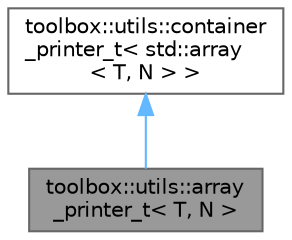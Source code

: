 digraph "toolbox::utils::array_printer_t&lt; T, N &gt;"
{
 // LATEX_PDF_SIZE
  bgcolor="transparent";
  edge [fontname=Helvetica,fontsize=10,labelfontname=Helvetica,labelfontsize=10];
  node [fontname=Helvetica,fontsize=10,shape=box,height=0.2,width=0.4];
  Node1 [id="Node000001",label="toolbox::utils::array\l_printer_t\< T, N \>",height=0.2,width=0.4,color="gray40", fillcolor="grey60", style="filled", fontcolor="black",tooltip="Array 打印器/Array printer."];
  Node2 -> Node1 [id="edge1_Node000001_Node000002",dir="back",color="steelblue1",style="solid",tooltip=" "];
  Node2 [id="Node000002",label="toolbox::utils::container\l_printer_t\< std::array\l\< T, N \> \>",height=0.2,width=0.4,color="gray40", fillcolor="white", style="filled",URL="$classtoolbox_1_1utils_1_1container__printer__t.html",tooltip=" "];
}
